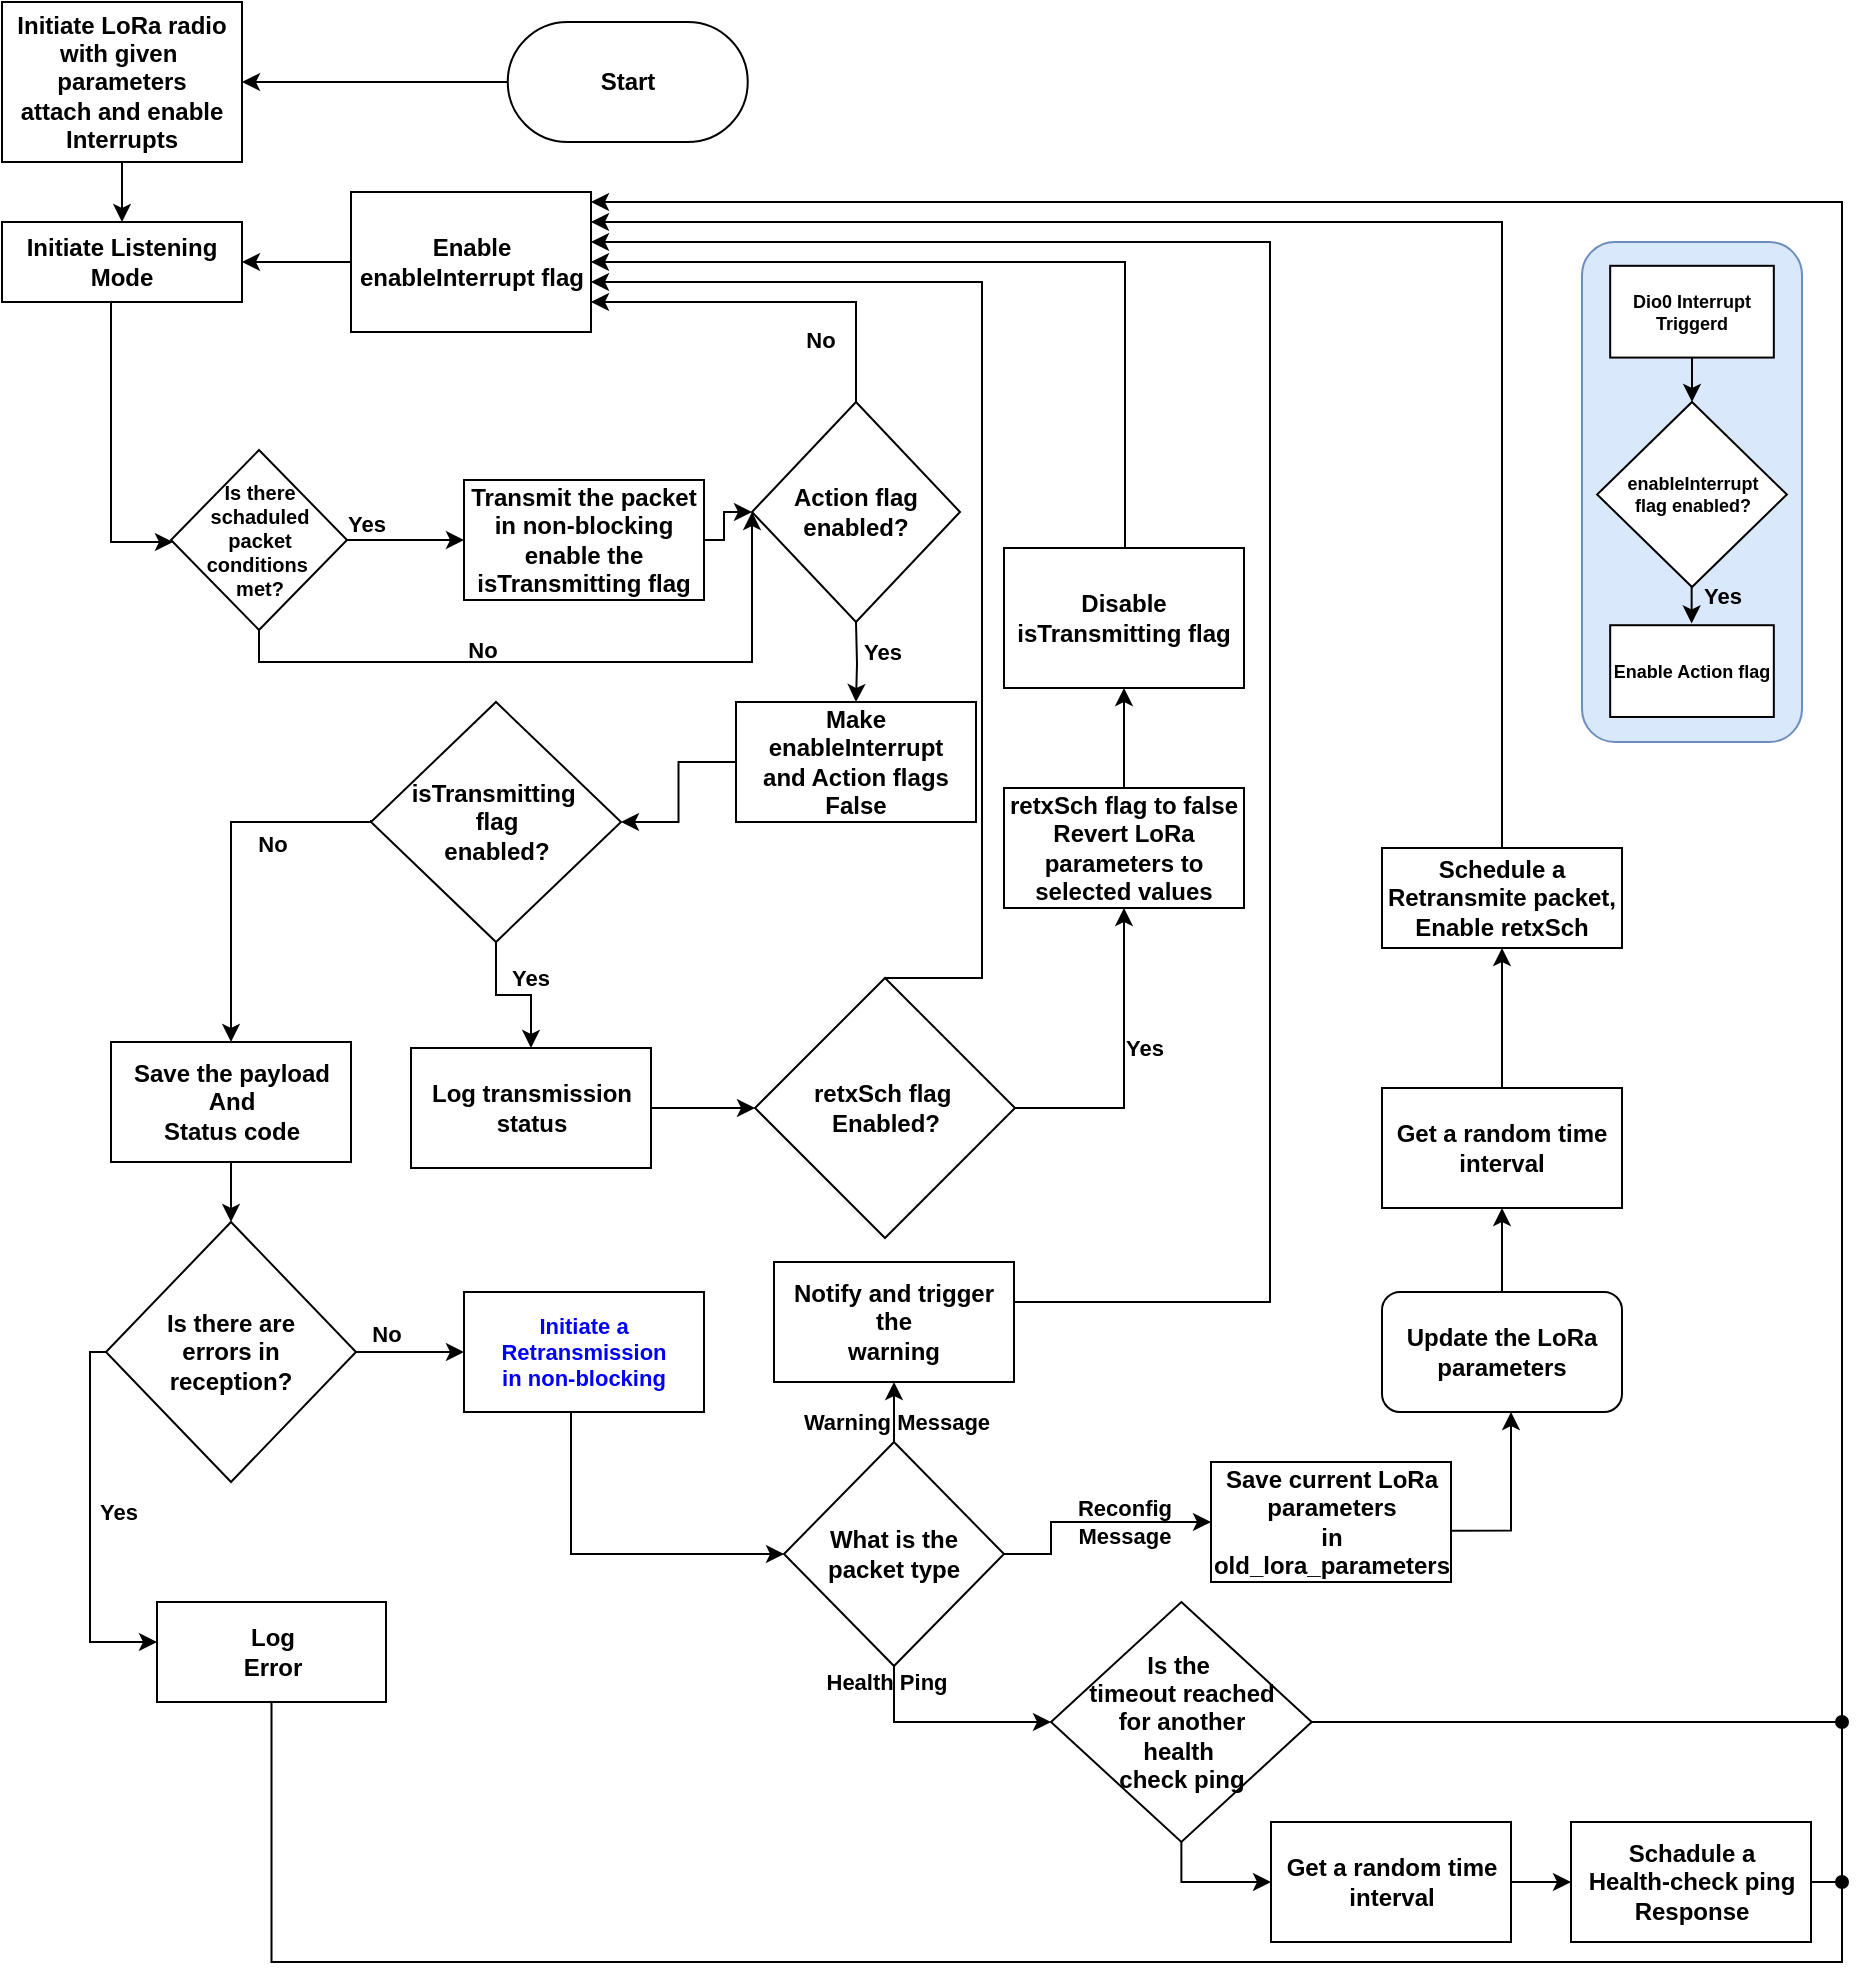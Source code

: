 <mxfile version="24.3.0" type="github">
  <diagram name="Page-1" id="QnrL3zc8ECIrJKWS5WpY">
    <mxGraphModel dx="1187" dy="1200" grid="1" gridSize="10" guides="1" tooltips="1" connect="1" arrows="1" fold="1" page="1" pageScale="1" pageWidth="850" pageHeight="1100" math="0" shadow="0">
      <root>
        <mxCell id="0" />
        <mxCell id="1" parent="0" />
        <mxCell id="nbQrimUv1-MCqe2rZsde-3" style="edgeStyle=orthogonalEdgeStyle;rounded=0;orthogonalLoop=1;jettySize=auto;html=1;" edge="1" parent="1" source="nbQrimUv1-MCqe2rZsde-1" target="nbQrimUv1-MCqe2rZsde-2">
          <mxGeometry relative="1" as="geometry" />
        </mxCell>
        <mxCell id="nbQrimUv1-MCqe2rZsde-1" value="Start" style="rounded=1;whiteSpace=wrap;html=1;arcSize=50;fontStyle=1" vertex="1" parent="1">
          <mxGeometry x="1262.87" y="190" width="120" height="60" as="geometry" />
        </mxCell>
        <mxCell id="nbQrimUv1-MCqe2rZsde-5" style="edgeStyle=orthogonalEdgeStyle;rounded=0;orthogonalLoop=1;jettySize=auto;html=1;" edge="1" parent="1" source="nbQrimUv1-MCqe2rZsde-2" target="nbQrimUv1-MCqe2rZsde-4">
          <mxGeometry relative="1" as="geometry" />
        </mxCell>
        <mxCell id="nbQrimUv1-MCqe2rZsde-2" value="Initiate LoRa radio&lt;br&gt;with given&amp;nbsp;&lt;div&gt;parameters&lt;/div&gt;&lt;div&gt;attach and enable&lt;br&gt;Interrupts&lt;/div&gt;" style="rounded=0;whiteSpace=wrap;html=1;fontStyle=1" vertex="1" parent="1">
          <mxGeometry x="1010" y="180" width="120" height="80" as="geometry" />
        </mxCell>
        <mxCell id="nbQrimUv1-MCqe2rZsde-33" style="edgeStyle=orthogonalEdgeStyle;rounded=0;orthogonalLoop=1;jettySize=auto;html=1;fontFamily=Helvetica;fontSize=11;fontColor=default;fontStyle=1;labelBackgroundColor=none;resizable=0;" edge="1" parent="1" source="nbQrimUv1-MCqe2rZsde-4" target="nbQrimUv1-MCqe2rZsde-20">
          <mxGeometry relative="1" as="geometry">
            <Array as="points">
              <mxPoint x="1064.5" y="450" />
            </Array>
          </mxGeometry>
        </mxCell>
        <mxCell id="nbQrimUv1-MCqe2rZsde-4" value="Initiate Listening Mode" style="rounded=0;whiteSpace=wrap;html=1;fontStyle=1" vertex="1" parent="1">
          <mxGeometry x="1010" y="290" width="120" height="40" as="geometry" />
        </mxCell>
        <mxCell id="nbQrimUv1-MCqe2rZsde-9" style="edgeStyle=orthogonalEdgeStyle;rounded=0;orthogonalLoop=1;jettySize=auto;html=1;entryX=1;entryY=0.5;entryDx=0;entryDy=0;" edge="1" parent="1" source="nbQrimUv1-MCqe2rZsde-6" target="nbQrimUv1-MCqe2rZsde-4">
          <mxGeometry relative="1" as="geometry" />
        </mxCell>
        <mxCell id="nbQrimUv1-MCqe2rZsde-6" value="Enable&lt;div&gt;enableInterrupt flag&lt;br&gt;&lt;/div&gt;" style="rounded=0;whiteSpace=wrap;html=1;fontStyle=1" vertex="1" parent="1">
          <mxGeometry x="1184.5" y="275" width="120" height="70" as="geometry" />
        </mxCell>
        <mxCell id="nbQrimUv1-MCqe2rZsde-25" style="edgeStyle=orthogonalEdgeStyle;rounded=0;orthogonalLoop=1;jettySize=auto;html=1;exitX=0.5;exitY=0;exitDx=0;exitDy=0;" edge="1" parent="1" source="nbQrimUv1-MCqe2rZsde-17" target="nbQrimUv1-MCqe2rZsde-6">
          <mxGeometry relative="1" as="geometry">
            <Array as="points">
              <mxPoint x="1437.5" y="330" />
            </Array>
          </mxGeometry>
        </mxCell>
        <mxCell id="nbQrimUv1-MCqe2rZsde-26" value="No" style="edgeLabel;html=1;align=center;verticalAlign=middle;resizable=0;points=[];fontStyle=1;labelBackgroundColor=none;" vertex="1" connectable="0" parent="nbQrimUv1-MCqe2rZsde-25">
          <mxGeometry x="-0.661" y="-3" relative="1" as="geometry">
            <mxPoint x="-21" as="offset" />
          </mxGeometry>
        </mxCell>
        <mxCell id="nbQrimUv1-MCqe2rZsde-29" style="edgeStyle=orthogonalEdgeStyle;rounded=0;orthogonalLoop=1;jettySize=auto;html=1;exitX=0.5;exitY=1;exitDx=0;exitDy=0;entryX=0.5;entryY=0;entryDx=0;entryDy=0;fontFamily=Helvetica;fontSize=11;fontColor=default;fontStyle=1;labelBackgroundColor=none;resizable=0;" edge="1" parent="1" target="nbQrimUv1-MCqe2rZsde-28">
          <mxGeometry relative="1" as="geometry">
            <mxPoint x="1437" y="490" as="sourcePoint" />
          </mxGeometry>
        </mxCell>
        <mxCell id="nbQrimUv1-MCqe2rZsde-32" value="Yes" style="edgeLabel;html=1;align=center;verticalAlign=middle;resizable=0;points=[];fontFamily=Helvetica;fontSize=11;fontColor=default;fontStyle=1;labelBackgroundColor=none;fillColor=none;gradientColor=none;" vertex="1" connectable="0" parent="nbQrimUv1-MCqe2rZsde-29">
          <mxGeometry x="-0.262" y="2" relative="1" as="geometry">
            <mxPoint x="10" as="offset" />
          </mxGeometry>
        </mxCell>
        <mxCell id="nbQrimUv1-MCqe2rZsde-17" value="Action flag&lt;br&gt;enabled?" style="rhombus;whiteSpace=wrap;html=1;fontStyle=1" vertex="1" parent="1">
          <mxGeometry x="1385" y="380" width="104" height="110" as="geometry" />
        </mxCell>
        <mxCell id="nbQrimUv1-MCqe2rZsde-31" style="edgeStyle=orthogonalEdgeStyle;rounded=0;orthogonalLoop=1;jettySize=auto;html=1;entryX=0;entryY=0.5;entryDx=0;entryDy=0;fontFamily=Helvetica;fontSize=11;fontColor=default;fontStyle=1;labelBackgroundColor=none;resizable=0;exitX=0.5;exitY=1;exitDx=0;exitDy=0;" edge="1" parent="1" source="nbQrimUv1-MCqe2rZsde-20">
          <mxGeometry relative="1" as="geometry">
            <mxPoint x="1385" y="435" as="targetPoint" />
            <Array as="points">
              <mxPoint x="1138.5" y="510" />
              <mxPoint x="1385.5" y="510" />
            </Array>
          </mxGeometry>
        </mxCell>
        <mxCell id="nbQrimUv1-MCqe2rZsde-34" value="No&lt;div&gt;&lt;br&gt;&lt;/div&gt;" style="edgeLabel;html=1;align=center;verticalAlign=middle;resizable=0;points=[];fontFamily=Helvetica;fontSize=11;fontColor=default;fontStyle=1;labelBackgroundColor=none;fillColor=none;gradientColor=none;" vertex="1" connectable="0" parent="nbQrimUv1-MCqe2rZsde-31">
          <mxGeometry x="-0.247" y="-1" relative="1" as="geometry">
            <mxPoint as="offset" />
          </mxGeometry>
        </mxCell>
        <mxCell id="nbQrimUv1-MCqe2rZsde-20" value="Is there&lt;br style=&quot;font-size: 10px;&quot;&gt;schaduled&lt;br style=&quot;font-size: 10px;&quot;&gt;packet&lt;div style=&quot;font-size: 10px;&quot;&gt;conditions&amp;nbsp;&lt;/div&gt;&lt;div style=&quot;font-size: 10px;&quot;&gt;met?&lt;/div&gt;" style="rhombus;whiteSpace=wrap;html=1;fontSize=10;fontStyle=1" vertex="1" parent="1">
          <mxGeometry x="1094.5" y="404" width="88" height="90" as="geometry" />
        </mxCell>
        <mxCell id="nbQrimUv1-MCqe2rZsde-21" style="edgeStyle=orthogonalEdgeStyle;rounded=0;orthogonalLoop=1;jettySize=auto;html=1;entryX=0;entryY=0.5;entryDx=0;entryDy=0;fontStyle=1" edge="1" parent="1" source="nbQrimUv1-MCqe2rZsde-22">
          <mxGeometry relative="1" as="geometry">
            <Array as="points">
              <mxPoint x="1371" y="449" />
              <mxPoint x="1371" y="435" />
            </Array>
            <mxPoint x="1385" y="435" as="targetPoint" />
          </mxGeometry>
        </mxCell>
        <mxCell id="nbQrimUv1-MCqe2rZsde-22" value="Transmit the packet in non-blocking&lt;br&gt;&lt;div&gt;enable the&lt;/div&gt;&lt;div&gt;isTransmitting flag&lt;/div&gt;" style="rounded=0;whiteSpace=wrap;html=1;fontStyle=1" vertex="1" parent="1">
          <mxGeometry x="1241" y="419" width="120" height="60" as="geometry" />
        </mxCell>
        <mxCell id="nbQrimUv1-MCqe2rZsde-23" style="edgeStyle=orthogonalEdgeStyle;rounded=0;orthogonalLoop=1;jettySize=auto;html=1;entryX=0;entryY=0.5;entryDx=0;entryDy=0;fontStyle=1" edge="1" parent="1" source="nbQrimUv1-MCqe2rZsde-20" target="nbQrimUv1-MCqe2rZsde-22">
          <mxGeometry relative="1" as="geometry" />
        </mxCell>
        <mxCell id="nbQrimUv1-MCqe2rZsde-24" value="Yes" style="edgeLabel;html=1;align=center;verticalAlign=middle;resizable=0;points=[];labelBackgroundColor=none;fontStyle=1" vertex="1" connectable="0" parent="nbQrimUv1-MCqe2rZsde-23">
          <mxGeometry x="-0.705" y="1" relative="1" as="geometry">
            <mxPoint x="1" y="-7" as="offset" />
          </mxGeometry>
        </mxCell>
        <mxCell id="nbQrimUv1-MCqe2rZsde-36" style="edgeStyle=orthogonalEdgeStyle;rounded=0;orthogonalLoop=1;jettySize=auto;html=1;entryX=1;entryY=0.5;entryDx=0;entryDy=0;fontFamily=Helvetica;fontSize=11;fontColor=default;fontStyle=1;labelBackgroundColor=none;resizable=0;" edge="1" parent="1" source="nbQrimUv1-MCqe2rZsde-28" target="nbQrimUv1-MCqe2rZsde-35">
          <mxGeometry relative="1" as="geometry" />
        </mxCell>
        <mxCell id="nbQrimUv1-MCqe2rZsde-28" value="Make enableInterrupt&lt;br&gt;and Action flags False" style="rounded=0;whiteSpace=wrap;html=1;fontStyle=1" vertex="1" parent="1">
          <mxGeometry x="1377" y="530" width="120" height="60" as="geometry" />
        </mxCell>
        <mxCell id="nbQrimUv1-MCqe2rZsde-35" value="isTransmitting&amp;nbsp;&lt;div style=&quot;font-size: 12px;&quot;&gt;flag&lt;div style=&quot;font-size: 12px;&quot;&gt;enabled?&lt;/div&gt;&lt;/div&gt;" style="rhombus;whiteSpace=wrap;html=1;fontStyle=1;fontSize=12;" vertex="1" parent="1">
          <mxGeometry x="1194.5" y="530" width="125" height="120" as="geometry" />
        </mxCell>
        <mxCell id="nbQrimUv1-MCqe2rZsde-37" style="edgeStyle=orthogonalEdgeStyle;rounded=0;orthogonalLoop=1;jettySize=auto;html=1;entryX=0;entryY=0.5;entryDx=0;entryDy=0;fontStyle=1" edge="1" parent="1" source="nbQrimUv1-MCqe2rZsde-38" target="nbQrimUv1-MCqe2rZsde-41">
          <mxGeometry relative="1" as="geometry" />
        </mxCell>
        <mxCell id="nbQrimUv1-MCqe2rZsde-38" value="Log transmission&lt;br&gt;status" style="rounded=0;whiteSpace=wrap;html=1;fontStyle=1" vertex="1" parent="1">
          <mxGeometry x="1214.5" y="703" width="120" height="60" as="geometry" />
        </mxCell>
        <mxCell id="nbQrimUv1-MCqe2rZsde-39" style="edgeStyle=orthogonalEdgeStyle;rounded=0;orthogonalLoop=1;jettySize=auto;html=1;entryX=0.5;entryY=1;entryDx=0;entryDy=0;fontStyle=1" edge="1" parent="1" source="nbQrimUv1-MCqe2rZsde-41" target="nbQrimUv1-MCqe2rZsde-43">
          <mxGeometry relative="1" as="geometry">
            <mxPoint x="1581" y="643" as="targetPoint" />
            <Array as="points">
              <mxPoint x="1571" y="733" />
            </Array>
          </mxGeometry>
        </mxCell>
        <mxCell id="nbQrimUv1-MCqe2rZsde-40" value="Yes" style="edgeLabel;html=1;align=center;verticalAlign=middle;resizable=0;points=[];fontStyle=1;labelBackgroundColor=none;" vertex="1" connectable="0" parent="nbQrimUv1-MCqe2rZsde-39">
          <mxGeometry x="-0.169" y="3" relative="1" as="geometry">
            <mxPoint x="13" y="-21" as="offset" />
          </mxGeometry>
        </mxCell>
        <mxCell id="nbQrimUv1-MCqe2rZsde-105" style="edgeStyle=orthogonalEdgeStyle;rounded=0;orthogonalLoop=1;jettySize=auto;html=1;fontFamily=Helvetica;fontSize=11;fontColor=default;fontStyle=1;labelBackgroundColor=none;resizable=0;exitX=0.5;exitY=0;exitDx=0;exitDy=0;" edge="1" parent="1" source="nbQrimUv1-MCqe2rZsde-41" target="nbQrimUv1-MCqe2rZsde-6">
          <mxGeometry relative="1" as="geometry">
            <Array as="points">
              <mxPoint x="1500" y="668" />
              <mxPoint x="1500" y="320" />
            </Array>
          </mxGeometry>
        </mxCell>
        <mxCell id="nbQrimUv1-MCqe2rZsde-41" value="retxSch flag&amp;nbsp;&lt;div style=&quot;font-size: 12px;&quot;&gt;Enabled?&lt;/div&gt;" style="rhombus;whiteSpace=wrap;html=1;fontStyle=1;fontSize=12;" vertex="1" parent="1">
          <mxGeometry x="1386.5" y="668" width="130" height="130" as="geometry" />
        </mxCell>
        <mxCell id="nbQrimUv1-MCqe2rZsde-42" style="edgeStyle=orthogonalEdgeStyle;rounded=0;orthogonalLoop=1;jettySize=auto;html=1;entryX=0.5;entryY=1;entryDx=0;entryDy=0;fontStyle=1" edge="1" parent="1" source="nbQrimUv1-MCqe2rZsde-43" target="nbQrimUv1-MCqe2rZsde-45">
          <mxGeometry relative="1" as="geometry" />
        </mxCell>
        <mxCell id="nbQrimUv1-MCqe2rZsde-43" value="retxSch flag to false&lt;br&gt;Revert LoRa parameters to selected values" style="rounded=0;whiteSpace=wrap;html=1;fontStyle=1" vertex="1" parent="1">
          <mxGeometry x="1511" y="573" width="120" height="60" as="geometry" />
        </mxCell>
        <mxCell id="nbQrimUv1-MCqe2rZsde-44" style="edgeStyle=orthogonalEdgeStyle;rounded=0;orthogonalLoop=1;jettySize=auto;html=1;fontStyle=1;" edge="1" parent="1" target="nbQrimUv1-MCqe2rZsde-6">
          <mxGeometry relative="1" as="geometry">
            <mxPoint x="1571.5" y="453" as="sourcePoint" />
            <mxPoint x="1304.5" y="319.0" as="targetPoint" />
            <Array as="points">
              <mxPoint x="1572" y="310" />
            </Array>
          </mxGeometry>
        </mxCell>
        <mxCell id="nbQrimUv1-MCqe2rZsde-45" value="&lt;div&gt;Disable&lt;/div&gt;isTransmitting flag" style="rounded=0;whiteSpace=wrap;html=1;fontStyle=1" vertex="1" parent="1">
          <mxGeometry x="1511" y="453" width="120" height="70" as="geometry" />
        </mxCell>
        <mxCell id="nbQrimUv1-MCqe2rZsde-46" style="edgeStyle=orthogonalEdgeStyle;rounded=0;orthogonalLoop=1;jettySize=auto;html=1;exitX=0.5;exitY=1;exitDx=0;exitDy=0;fontFamily=Helvetica;fontSize=11;fontColor=default;fontStyle=1;labelBackgroundColor=none;resizable=0;" edge="1" parent="1" source="nbQrimUv1-MCqe2rZsde-35" target="nbQrimUv1-MCqe2rZsde-38">
          <mxGeometry relative="1" as="geometry" />
        </mxCell>
        <mxCell id="nbQrimUv1-MCqe2rZsde-47" value="Yes" style="edgeLabel;html=1;align=center;verticalAlign=middle;resizable=0;points=[];fontFamily=Helvetica;fontSize=11;fontColor=default;fontStyle=1;labelBackgroundColor=none;fillColor=none;gradientColor=none;" vertex="1" connectable="0" parent="nbQrimUv1-MCqe2rZsde-46">
          <mxGeometry x="-0.307" y="2" relative="1" as="geometry">
            <mxPoint x="15" y="-7" as="offset" />
          </mxGeometry>
        </mxCell>
        <mxCell id="nbQrimUv1-MCqe2rZsde-48" style="edgeStyle=orthogonalEdgeStyle;rounded=0;orthogonalLoop=1;jettySize=auto;html=1;fontStyle=1;" edge="1" parent="1" target="nbQrimUv1-MCqe2rZsde-50">
          <mxGeometry relative="1" as="geometry">
            <mxPoint x="1057.95" y="700" as="targetPoint" />
            <Array as="points">
              <mxPoint x="1194.5" y="589" />
              <mxPoint x="1194.5" y="590" />
              <mxPoint x="1134.5" y="590" />
            </Array>
            <mxPoint x="1194.5" y="590" as="sourcePoint" />
          </mxGeometry>
        </mxCell>
        <mxCell id="nbQrimUv1-MCqe2rZsde-49" value="No" style="edgeLabel;html=1;align=center;verticalAlign=middle;resizable=0;points=[];fontStyle=1;labelBackgroundColor=none;" vertex="1" connectable="0" parent="nbQrimUv1-MCqe2rZsde-48">
          <mxGeometry x="0.051" y="3" relative="1" as="geometry">
            <mxPoint x="17" y="-13" as="offset" />
          </mxGeometry>
        </mxCell>
        <mxCell id="nbQrimUv1-MCqe2rZsde-58" style="edgeStyle=orthogonalEdgeStyle;rounded=0;orthogonalLoop=1;jettySize=auto;html=1;entryX=0.5;entryY=0;entryDx=0;entryDy=0;fontFamily=Helvetica;fontSize=11;fontColor=default;fontStyle=1;labelBackgroundColor=none;resizable=0;" edge="1" parent="1" source="nbQrimUv1-MCqe2rZsde-50" target="nbQrimUv1-MCqe2rZsde-55">
          <mxGeometry relative="1" as="geometry" />
        </mxCell>
        <mxCell id="nbQrimUv1-MCqe2rZsde-50" value="Save the payload&lt;br&gt;&lt;div&gt;And&lt;/div&gt;&lt;div&gt;Status code&lt;/div&gt;" style="rounded=0;whiteSpace=wrap;html=1;fontStyle=1" vertex="1" parent="1">
          <mxGeometry x="1064.5" y="700" width="120" height="60" as="geometry" />
        </mxCell>
        <mxCell id="nbQrimUv1-MCqe2rZsde-59" style="edgeStyle=orthogonalEdgeStyle;rounded=0;orthogonalLoop=1;jettySize=auto;html=1;fontFamily=Helvetica;fontSize=11;fontColor=default;fontStyle=1;labelBackgroundColor=none;resizable=0;" edge="1" parent="1" source="nbQrimUv1-MCqe2rZsde-55" target="nbQrimUv1-MCqe2rZsde-56">
          <mxGeometry relative="1" as="geometry">
            <Array as="points">
              <mxPoint x="1054" y="855" />
              <mxPoint x="1054" y="1000" />
            </Array>
          </mxGeometry>
        </mxCell>
        <mxCell id="nbQrimUv1-MCqe2rZsde-62" style="edgeStyle=orthogonalEdgeStyle;rounded=0;orthogonalLoop=1;jettySize=auto;html=1;entryX=0;entryY=0.5;entryDx=0;entryDy=0;fontFamily=Helvetica;fontSize=11;fontColor=default;fontStyle=1;labelBackgroundColor=none;resizable=0;" edge="1" parent="1" source="nbQrimUv1-MCqe2rZsde-55" target="nbQrimUv1-MCqe2rZsde-61">
          <mxGeometry relative="1" as="geometry" />
        </mxCell>
        <mxCell id="nbQrimUv1-MCqe2rZsde-74" value="No" style="edgeLabel;html=1;align=center;verticalAlign=middle;resizable=0;points=[];fontFamily=Helvetica;fontSize=11;fontColor=default;fontStyle=1;labelBackgroundColor=none;fillColor=none;gradientColor=none;" vertex="1" connectable="0" parent="nbQrimUv1-MCqe2rZsde-62">
          <mxGeometry x="0.435" y="1" relative="1" as="geometry">
            <mxPoint x="-24" y="-8" as="offset" />
          </mxGeometry>
        </mxCell>
        <mxCell id="nbQrimUv1-MCqe2rZsde-55" value="Is there are&lt;div&gt;errors in&lt;/div&gt;&lt;div&gt;reception?&lt;/div&gt;" style="rhombus;whiteSpace=wrap;html=1;fontStyle=1" vertex="1" parent="1">
          <mxGeometry x="1062" y="790" width="125" height="130" as="geometry" />
        </mxCell>
        <mxCell id="nbQrimUv1-MCqe2rZsde-90" style="edgeStyle=orthogonalEdgeStyle;rounded=0;orthogonalLoop=1;jettySize=auto;html=1;fontFamily=Helvetica;fontSize=11;fontColor=default;fontStyle=1;labelBackgroundColor=none;resizable=0;endArrow=oval;endFill=1;" edge="1" parent="1" source="nbQrimUv1-MCqe2rZsde-56">
          <mxGeometry relative="1" as="geometry">
            <mxPoint x="1930" y="1120" as="targetPoint" />
            <Array as="points">
              <mxPoint x="1145" y="1160" />
              <mxPoint x="1930" y="1160" />
              <mxPoint x="1930" y="1120" />
            </Array>
          </mxGeometry>
        </mxCell>
        <mxCell id="nbQrimUv1-MCqe2rZsde-56" value="Log&lt;br&gt;Error" style="whiteSpace=wrap;html=1;fontStyle=1;" vertex="1" parent="1">
          <mxGeometry x="1087.5" y="980" width="114.5" height="50" as="geometry" />
        </mxCell>
        <mxCell id="nbQrimUv1-MCqe2rZsde-60" value="Yes" style="text;html=1;align=center;verticalAlign=middle;resizable=0;points=[];autosize=1;strokeColor=none;fillColor=none;fontFamily=Helvetica;fontSize=11;fontColor=default;fontStyle=1;labelBackgroundColor=none;" vertex="1" parent="1">
          <mxGeometry x="1047.5" y="920" width="40" height="30" as="geometry" />
        </mxCell>
        <mxCell id="nbQrimUv1-MCqe2rZsde-67" style="edgeStyle=orthogonalEdgeStyle;rounded=0;orthogonalLoop=1;jettySize=auto;html=1;entryX=0;entryY=0.5;entryDx=0;entryDy=0;fontFamily=Helvetica;fontSize=11;fontColor=default;fontStyle=1;labelBackgroundColor=none;resizable=0;" edge="1" parent="1" source="nbQrimUv1-MCqe2rZsde-61" target="nbQrimUv1-MCqe2rZsde-65">
          <mxGeometry relative="1" as="geometry">
            <Array as="points">
              <mxPoint x="1294.5" y="956" />
            </Array>
          </mxGeometry>
        </mxCell>
        <mxCell id="nbQrimUv1-MCqe2rZsde-61" value="Initiate a Retransmission&lt;br&gt;in non-blocking" style="rounded=0;whiteSpace=wrap;html=1;align=center;verticalAlign=middle;fontFamily=Helvetica;fontSize=11;fontColor=#0000FF;fontStyle=1;labelBackgroundColor=none;resizable=0;fillColor=none;gradientColor=none;" vertex="1" parent="1">
          <mxGeometry x="1241" y="825" width="120" height="60" as="geometry" />
        </mxCell>
        <mxCell id="nbQrimUv1-MCqe2rZsde-63" value="Reconfig&lt;br&gt;Message" style="edgeLabel;html=1;align=center;verticalAlign=middle;resizable=0;points=[];fontStyle=1;labelBackgroundColor=none;" vertex="1" connectable="0" parent="1">
          <mxGeometry x="1571" y="940" as="geometry" />
        </mxCell>
        <mxCell id="nbQrimUv1-MCqe2rZsde-64" value="Health Ping" style="edgeLabel;html=1;align=center;verticalAlign=middle;resizable=0;points=[];labelBackgroundColor=none;fontStyle=1" vertex="1" connectable="0" parent="1">
          <mxGeometry x="1451.5" y="1020" as="geometry" />
        </mxCell>
        <mxCell id="nbQrimUv1-MCqe2rZsde-72" style="edgeStyle=orthogonalEdgeStyle;rounded=0;orthogonalLoop=1;jettySize=auto;html=1;exitX=0.5;exitY=0;exitDx=0;exitDy=0;entryX=0.5;entryY=1;entryDx=0;entryDy=0;fontFamily=Helvetica;fontSize=11;fontColor=default;fontStyle=1;labelBackgroundColor=none;resizable=0;" edge="1" parent="1" source="nbQrimUv1-MCqe2rZsde-65" target="nbQrimUv1-MCqe2rZsde-71">
          <mxGeometry relative="1" as="geometry" />
        </mxCell>
        <mxCell id="nbQrimUv1-MCqe2rZsde-76" style="edgeStyle=orthogonalEdgeStyle;rounded=0;orthogonalLoop=1;jettySize=auto;html=1;exitX=0.5;exitY=1;exitDx=0;exitDy=0;entryX=0;entryY=0.5;entryDx=0;entryDy=0;fontFamily=Helvetica;fontSize=11;fontColor=default;fontStyle=1;labelBackgroundColor=none;resizable=0;" edge="1" parent="1" source="nbQrimUv1-MCqe2rZsde-65" target="nbQrimUv1-MCqe2rZsde-75">
          <mxGeometry relative="1" as="geometry" />
        </mxCell>
        <mxCell id="nbQrimUv1-MCqe2rZsde-88" style="edgeStyle=orthogonalEdgeStyle;rounded=0;orthogonalLoop=1;jettySize=auto;html=1;exitX=1;exitY=0.5;exitDx=0;exitDy=0;fontFamily=Helvetica;fontSize=11;fontColor=default;fontStyle=1;labelBackgroundColor=none;resizable=0;" edge="1" parent="1" source="nbQrimUv1-MCqe2rZsde-65" target="nbQrimUv1-MCqe2rZsde-86">
          <mxGeometry relative="1" as="geometry">
            <Array as="points">
              <mxPoint x="1534.5" y="956" />
              <mxPoint x="1534.5" y="940" />
            </Array>
          </mxGeometry>
        </mxCell>
        <mxCell id="nbQrimUv1-MCqe2rZsde-65" value="What is the&lt;br&gt;packet type" style="rhombus;whiteSpace=wrap;html=1;fontStyle=1" vertex="1" parent="1">
          <mxGeometry x="1401" y="900" width="110" height="112" as="geometry" />
        </mxCell>
        <mxCell id="nbQrimUv1-MCqe2rZsde-70" style="edgeStyle=orthogonalEdgeStyle;rounded=0;orthogonalLoop=1;jettySize=auto;html=1;fontStyle=1;" edge="1" parent="1" source="nbQrimUv1-MCqe2rZsde-71" target="nbQrimUv1-MCqe2rZsde-6">
          <mxGeometry relative="1" as="geometry">
            <Array as="points">
              <mxPoint x="1644" y="830" />
              <mxPoint x="1644" y="300" />
            </Array>
            <mxPoint x="1304.5" y="300.0" as="targetPoint" />
            <mxPoint x="1525.5" y="830" as="sourcePoint" />
          </mxGeometry>
        </mxCell>
        <mxCell id="nbQrimUv1-MCqe2rZsde-71" value="Notify and trigger the&lt;br&gt;warning" style="rounded=0;whiteSpace=wrap;html=1;fontStyle=1" vertex="1" parent="1">
          <mxGeometry x="1396" y="810" width="120" height="60" as="geometry" />
        </mxCell>
        <mxCell id="nbQrimUv1-MCqe2rZsde-80" style="edgeStyle=orthogonalEdgeStyle;rounded=0;orthogonalLoop=1;jettySize=auto;html=1;entryX=0;entryY=0.5;entryDx=0;entryDy=0;fontFamily=Helvetica;fontSize=11;fontColor=default;fontStyle=1;labelBackgroundColor=none;resizable=0;exitX=0.5;exitY=1;exitDx=0;exitDy=0;" edge="1" parent="1" source="nbQrimUv1-MCqe2rZsde-75" target="nbQrimUv1-MCqe2rZsde-78">
          <mxGeometry relative="1" as="geometry">
            <Array as="points">
              <mxPoint x="1599.5" y="1120" />
            </Array>
          </mxGeometry>
        </mxCell>
        <mxCell id="nbQrimUv1-MCqe2rZsde-84" style="edgeStyle=orthogonalEdgeStyle;rounded=0;orthogonalLoop=1;jettySize=auto;html=1;fontFamily=Helvetica;fontSize=11;fontColor=default;fontStyle=1;labelBackgroundColor=none;resizable=0;endArrow=oval;endFill=1;" edge="1" parent="1" source="nbQrimUv1-MCqe2rZsde-75">
          <mxGeometry relative="1" as="geometry">
            <mxPoint x="1930" y="1040" as="targetPoint" />
          </mxGeometry>
        </mxCell>
        <mxCell id="nbQrimUv1-MCqe2rZsde-75" value="Is the&amp;nbsp;&lt;div&gt;t&lt;span style=&quot;background-color: initial;&quot;&gt;imeout&amp;nbsp;&lt;/span&gt;&lt;span style=&quot;background-color: initial;&quot;&gt;reached&lt;/span&gt;&lt;div&gt;for another&lt;br&gt;health&amp;nbsp;&lt;/div&gt;&lt;div&gt;check&amp;nbsp;&lt;span style=&quot;background-color: initial;&quot;&gt;ping&lt;/span&gt;&lt;/div&gt;&lt;/div&gt;" style="rhombus;whiteSpace=wrap;html=1;fontStyle=1" vertex="1" parent="1">
          <mxGeometry x="1534.5" y="980" width="130.37" height="120" as="geometry" />
        </mxCell>
        <mxCell id="nbQrimUv1-MCqe2rZsde-81" style="edgeStyle=orthogonalEdgeStyle;rounded=0;orthogonalLoop=1;jettySize=auto;html=1;fontFamily=Helvetica;fontSize=11;fontColor=default;fontStyle=1;labelBackgroundColor=none;resizable=0;exitX=1;exitY=0.5;exitDx=0;exitDy=0;" edge="1" parent="1" source="nbQrimUv1-MCqe2rZsde-78" target="nbQrimUv1-MCqe2rZsde-79">
          <mxGeometry relative="1" as="geometry">
            <Array as="points">
              <mxPoint x="1914.5" y="1120" />
              <mxPoint x="1914.5" y="1120" />
            </Array>
          </mxGeometry>
        </mxCell>
        <mxCell id="nbQrimUv1-MCqe2rZsde-78" value="Get a random time interval" style="rounded=0;whiteSpace=wrap;html=1;fontStyle=1" vertex="1" parent="1">
          <mxGeometry x="1644.5" y="1090" width="120" height="60" as="geometry" />
        </mxCell>
        <mxCell id="nbQrimUv1-MCqe2rZsde-82" style="edgeStyle=orthogonalEdgeStyle;rounded=0;orthogonalLoop=1;jettySize=auto;html=1;fontFamily=Helvetica;fontSize=11;fontColor=default;fontStyle=1;labelBackgroundColor=none;resizable=0;" edge="1" parent="1" source="nbQrimUv1-MCqe2rZsde-79" target="nbQrimUv1-MCqe2rZsde-6">
          <mxGeometry relative="1" as="geometry">
            <mxPoint x="1844.5" y="560" as="targetPoint" />
            <Array as="points">
              <mxPoint x="1930" y="1120" />
              <mxPoint x="1930" y="280" />
            </Array>
          </mxGeometry>
        </mxCell>
        <mxCell id="nbQrimUv1-MCqe2rZsde-79" value="Schadule a&lt;br&gt;Health-check ping&lt;br&gt;Response" style="rounded=0;whiteSpace=wrap;html=1;fontStyle=1" vertex="1" parent="1">
          <mxGeometry x="1794.5" y="1090" width="120" height="60" as="geometry" />
        </mxCell>
        <mxCell id="nbQrimUv1-MCqe2rZsde-85" style="edgeStyle=orthogonalEdgeStyle;rounded=0;orthogonalLoop=1;jettySize=auto;html=1;fontStyle=1;exitX=1.001;exitY=0.572;exitDx=0;exitDy=0;exitPerimeter=0;" edge="1" parent="1" source="nbQrimUv1-MCqe2rZsde-86" target="nbQrimUv1-MCqe2rZsde-87">
          <mxGeometry relative="1" as="geometry">
            <Array as="points">
              <mxPoint x="1764.5" y="940" />
              <mxPoint x="1764.5" y="940" />
            </Array>
          </mxGeometry>
        </mxCell>
        <mxCell id="nbQrimUv1-MCqe2rZsde-86" value="Save current LoRa&lt;br&gt;parameters&lt;br&gt;in old_lora_parameters" style="rounded=0;whiteSpace=wrap;html=1;fontStyle=1" vertex="1" parent="1">
          <mxGeometry x="1614.5" y="910" width="120" height="60" as="geometry" />
        </mxCell>
        <mxCell id="nbQrimUv1-MCqe2rZsde-94" style="edgeStyle=orthogonalEdgeStyle;rounded=0;orthogonalLoop=1;jettySize=auto;html=1;entryX=0.5;entryY=1;entryDx=0;entryDy=0;fontFamily=Helvetica;fontSize=11;fontColor=default;fontStyle=1;labelBackgroundColor=none;resizable=0;" edge="1" parent="1" source="nbQrimUv1-MCqe2rZsde-87" target="nbQrimUv1-MCqe2rZsde-92">
          <mxGeometry relative="1" as="geometry" />
        </mxCell>
        <mxCell id="nbQrimUv1-MCqe2rZsde-87" value="Update the LoRa parameters" style="rounded=1;whiteSpace=wrap;html=1;fontStyle=1" vertex="1" parent="1">
          <mxGeometry x="1700" y="825" width="120" height="60" as="geometry" />
        </mxCell>
        <mxCell id="nbQrimUv1-MCqe2rZsde-91" value="Warning Message" style="edgeLabel;html=1;align=center;verticalAlign=middle;resizable=0;points=[];fontStyle=1;labelBackgroundColor=none;" vertex="1" connectable="0" parent="1">
          <mxGeometry x="1457" y="890" as="geometry" />
        </mxCell>
        <mxCell id="nbQrimUv1-MCqe2rZsde-95" style="edgeStyle=orthogonalEdgeStyle;rounded=0;orthogonalLoop=1;jettySize=auto;html=1;fontFamily=Helvetica;fontSize=11;fontColor=default;fontStyle=1;labelBackgroundColor=none;resizable=0;" edge="1" parent="1" source="nbQrimUv1-MCqe2rZsde-92" target="nbQrimUv1-MCqe2rZsde-93">
          <mxGeometry relative="1" as="geometry" />
        </mxCell>
        <mxCell id="nbQrimUv1-MCqe2rZsde-92" value="Get a random time interval" style="rounded=0;whiteSpace=wrap;html=1;fontStyle=1" vertex="1" parent="1">
          <mxGeometry x="1700" y="723" width="120" height="60" as="geometry" />
        </mxCell>
        <mxCell id="nbQrimUv1-MCqe2rZsde-93" value="Schedule a Retransmite packet,&lt;br&gt;Enable retxSch" style="rounded=0;whiteSpace=wrap;html=1;fontStyle=1" vertex="1" parent="1">
          <mxGeometry x="1700" y="603" width="120" height="50" as="geometry" />
        </mxCell>
        <mxCell id="nbQrimUv1-MCqe2rZsde-96" style="edgeStyle=orthogonalEdgeStyle;rounded=0;orthogonalLoop=1;jettySize=auto;html=1;fontFamily=Helvetica;fontSize=11;fontColor=default;fontStyle=1;labelBackgroundColor=none;resizable=0;" edge="1" parent="1" source="nbQrimUv1-MCqe2rZsde-93" target="nbQrimUv1-MCqe2rZsde-6">
          <mxGeometry relative="1" as="geometry">
            <Array as="points">
              <mxPoint x="1760" y="290" />
            </Array>
          </mxGeometry>
        </mxCell>
        <mxCell id="nbQrimUv1-MCqe2rZsde-97" value="" style="group;fontStyle=1" vertex="1" connectable="0" parent="1">
          <mxGeometry x="1780" y="290" width="150" height="260" as="geometry" />
        </mxCell>
        <mxCell id="nbQrimUv1-MCqe2rZsde-98" value="" style="rounded=1;whiteSpace=wrap;html=1;fillColor=#dae8fc;strokeColor=#6c8ebf;fontStyle=1" vertex="1" parent="nbQrimUv1-MCqe2rZsde-97">
          <mxGeometry x="20" y="10" width="110" height="250" as="geometry" />
        </mxCell>
        <mxCell id="nbQrimUv1-MCqe2rZsde-99" style="edgeStyle=orthogonalEdgeStyle;rounded=0;orthogonalLoop=1;jettySize=auto;html=1;entryX=0.5;entryY=0;entryDx=0;entryDy=0;fontStyle=1" edge="1" parent="nbQrimUv1-MCqe2rZsde-97" source="nbQrimUv1-MCqe2rZsde-100" target="nbQrimUv1-MCqe2rZsde-103">
          <mxGeometry relative="1" as="geometry" />
        </mxCell>
        <mxCell id="nbQrimUv1-MCqe2rZsde-100" value="Dio0 Interrupt Triggerd" style="rounded=0;whiteSpace=wrap;html=1;fontStyle=1;fontSize=9;" vertex="1" parent="nbQrimUv1-MCqe2rZsde-97">
          <mxGeometry x="34.091" y="21.903" width="81.818" height="45.882" as="geometry" />
        </mxCell>
        <mxCell id="nbQrimUv1-MCqe2rZsde-101" style="edgeStyle=orthogonalEdgeStyle;rounded=0;orthogonalLoop=1;jettySize=auto;html=1;entryX=0.5;entryY=0;entryDx=0;entryDy=0;fontStyle=1" edge="1" parent="nbQrimUv1-MCqe2rZsde-97">
          <mxGeometry relative="1" as="geometry">
            <mxPoint x="74.822" y="181.602" as="sourcePoint" />
            <mxPoint x="74.822" y="200.719" as="targetPoint" />
          </mxGeometry>
        </mxCell>
        <mxCell id="nbQrimUv1-MCqe2rZsde-102" value="Yes" style="edgeLabel;html=1;align=center;verticalAlign=middle;resizable=0;points=[];labelBackgroundColor=none;fontStyle=1" vertex="1" connectable="0" parent="nbQrimUv1-MCqe2rZsde-101">
          <mxGeometry x="-0.301" y="-3" relative="1" as="geometry">
            <mxPoint x="18" y="-1" as="offset" />
          </mxGeometry>
        </mxCell>
        <mxCell id="nbQrimUv1-MCqe2rZsde-103" value="&lt;font style=&quot;font-size: 9px;&quot;&gt;enableInterrupt&lt;/font&gt;&lt;div style=&quot;font-size: 9px;&quot;&gt;&lt;font style=&quot;font-size: 9px;&quot;&gt;flag enabled?&lt;/font&gt;&lt;/div&gt;" style="rhombus;whiteSpace=wrap;html=1;fontStyle=1;fontSize=9;" vertex="1" parent="nbQrimUv1-MCqe2rZsde-97">
          <mxGeometry x="27.572" y="90" width="94.856" height="92.49" as="geometry" />
        </mxCell>
        <mxCell id="nbQrimUv1-MCqe2rZsde-104" value="Enable Action flag" style="rounded=0;whiteSpace=wrap;html=1;fontStyle=1;fontSize=9;" vertex="1" parent="nbQrimUv1-MCqe2rZsde-97">
          <mxGeometry x="34.091" y="201.609" width="81.818" height="45.882" as="geometry" />
        </mxCell>
      </root>
    </mxGraphModel>
  </diagram>
</mxfile>
